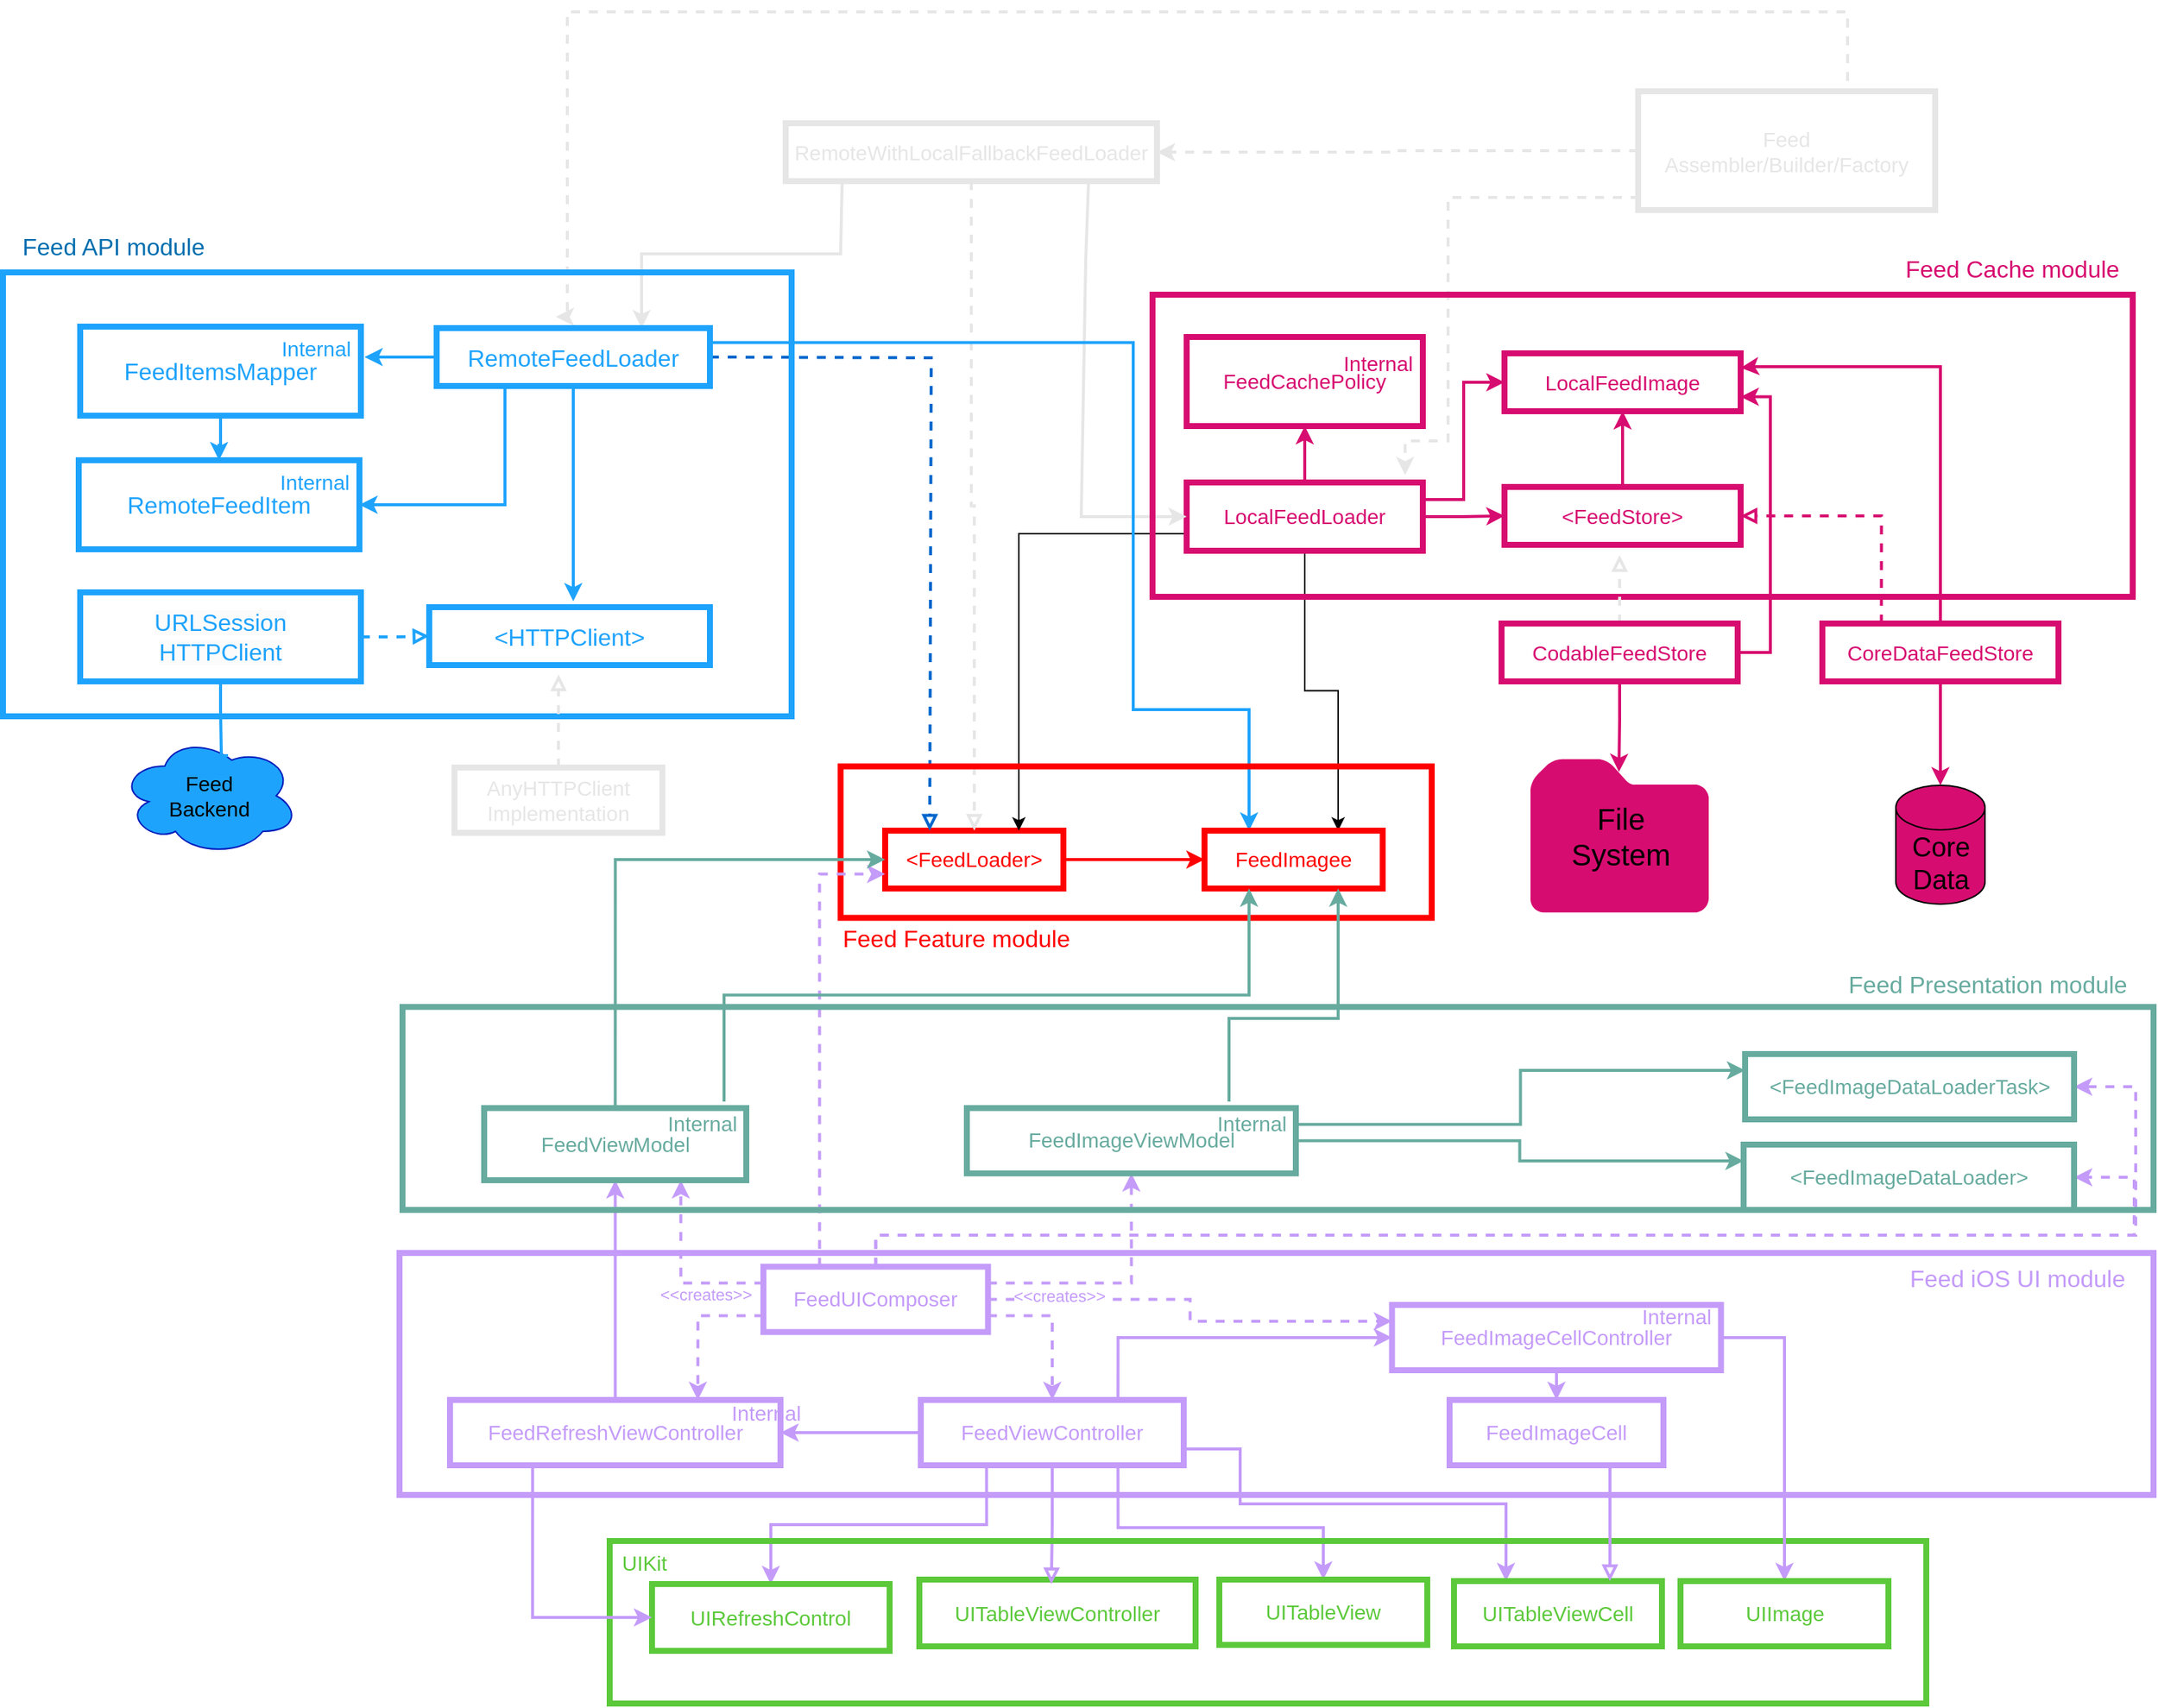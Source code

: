 <mxfile version="23.1.7" type="github">
  <diagram name="Version-1" id="Y2WjuvX7hO9Vn0jHDt_I">
    <mxGraphModel dx="2054" dy="1160" grid="0" gridSize="10" guides="1" tooltips="1" connect="1" arrows="1" fold="1" page="1" pageScale="1" pageWidth="1400" pageHeight="850" math="0" shadow="0">
      <root>
        <mxCell id="0" />
        <mxCell id="1" parent="0" />
        <mxCell id="fa2TgRjNBBgpzOrha1pa-1" value="&lt;span style=&quot;font-size: 14px;&quot;&gt;&lt;font style=&quot;font-size: 14px;&quot;&gt;UITableViewController&lt;/font&gt;&lt;/span&gt;" style="rounded=0;whiteSpace=wrap;html=1;strokeWidth=4;fillColor=none;strokeColor=#5CC93B;fontSize=14;fontColor=#5CC93B;" parent="1" vertex="1">
          <mxGeometry x="737" y="1101" width="186" height="45" as="geometry" />
        </mxCell>
        <mxCell id="BpPRSDlrW4VKUzsqnZfC-10" style="edgeStyle=orthogonalEdgeStyle;rounded=0;orthogonalLoop=1;jettySize=auto;html=1;entryX=0.478;entryY=0.068;entryDx=0;entryDy=0;entryPerimeter=0;strokeWidth=2;strokeColor=#C49BF9;endSize=6;endArrow=block;endFill=0;" parent="1" source="fa2TgRjNBBgpzOrha1pa-2" target="fa2TgRjNBBgpzOrha1pa-1" edge="1">
          <mxGeometry relative="1" as="geometry" />
        </mxCell>
        <mxCell id="BpPRSDlrW4VKUzsqnZfC-11" style="edgeStyle=orthogonalEdgeStyle;rounded=0;orthogonalLoop=1;jettySize=auto;html=1;exitX=0.75;exitY=1;exitDx=0;exitDy=0;entryX=0.5;entryY=0;entryDx=0;entryDy=0;strokeWidth=2;strokeColor=#C49BF9;" parent="1" source="fa2TgRjNBBgpzOrha1pa-2" target="BpPRSDlrW4VKUzsqnZfC-8" edge="1">
          <mxGeometry relative="1" as="geometry">
            <Array as="points">
              <mxPoint x="871" y="1066" />
              <mxPoint x="1009" y="1066" />
            </Array>
          </mxGeometry>
        </mxCell>
        <mxCell id="5NVDTo8bunI5TLv0N01t-4" style="edgeStyle=orthogonalEdgeStyle;rounded=0;orthogonalLoop=1;jettySize=auto;html=1;exitX=0.25;exitY=1;exitDx=0;exitDy=0;strokeWidth=2;strokeColor=#C49BF9;" parent="1" source="fa2TgRjNBBgpzOrha1pa-2" target="5NVDTo8bunI5TLv0N01t-1" edge="1">
          <mxGeometry relative="1" as="geometry" />
        </mxCell>
        <mxCell id="5NVDTo8bunI5TLv0N01t-10" style="edgeStyle=orthogonalEdgeStyle;rounded=0;orthogonalLoop=1;jettySize=auto;html=1;entryX=1;entryY=0.5;entryDx=0;entryDy=0;strokeWidth=2;strokeColor=#C49BF9;" parent="1" source="fa2TgRjNBBgpzOrha1pa-2" target="5NVDTo8bunI5TLv0N01t-7" edge="1">
          <mxGeometry relative="1" as="geometry" />
        </mxCell>
        <mxCell id="iK6Vckgqgcv6s7LHoRTM-12" style="edgeStyle=orthogonalEdgeStyle;rounded=0;orthogonalLoop=1;jettySize=auto;html=1;exitX=0.75;exitY=0;exitDx=0;exitDy=0;entryX=0;entryY=0.5;entryDx=0;entryDy=0;strokeWidth=2;strokeColor=#C49BF9;" edge="1" parent="1" source="fa2TgRjNBBgpzOrha1pa-2" target="iK6Vckgqgcv6s7LHoRTM-6">
          <mxGeometry relative="1" as="geometry" />
        </mxCell>
        <mxCell id="iK6Vckgqgcv6s7LHoRTM-27" style="edgeStyle=orthogonalEdgeStyle;rounded=0;orthogonalLoop=1;jettySize=auto;html=1;exitX=1;exitY=0.75;exitDx=0;exitDy=0;entryX=0.25;entryY=0;entryDx=0;entryDy=0;strokeWidth=2;strokeColor=#C49BF9;" edge="1" parent="1" source="fa2TgRjNBBgpzOrha1pa-2" target="5NVDTo8bunI5TLv0N01t-2">
          <mxGeometry relative="1" as="geometry">
            <Array as="points">
              <mxPoint x="953" y="1013" />
              <mxPoint x="953" y="1050" />
              <mxPoint x="1132" y="1050" />
            </Array>
          </mxGeometry>
        </mxCell>
        <mxCell id="fa2TgRjNBBgpzOrha1pa-2" value="&lt;font style=&quot;font-size: 14px;&quot;&gt;FeedViewController&lt;/font&gt;" style="rounded=0;whiteSpace=wrap;html=1;fillColor=none;strokeColor=#C49BF9;strokeWidth=4;fontSize=14;fontColor=#C49BF9;" parent="1" vertex="1">
          <mxGeometry x="738" y="980" width="177" height="44" as="geometry" />
        </mxCell>
        <mxCell id="kslnaKKYkAR8ZkGTqqHD-34" style="edgeStyle=orthogonalEdgeStyle;rounded=0;orthogonalLoop=1;jettySize=auto;html=1;entryX=0;entryY=0.5;entryDx=0;entryDy=0;strokeColor=#FF0000;fontColor=#FF0000;strokeWidth=2;" parent="1" source="fa2TgRjNBBgpzOrha1pa-3" target="kslnaKKYkAR8ZkGTqqHD-33" edge="1">
          <mxGeometry relative="1" as="geometry" />
        </mxCell>
        <mxCell id="fa2TgRjNBBgpzOrha1pa-3" value="&lt;font style=&quot;font-size: 14px;&quot;&gt;&amp;lt;FeedLoader&amp;gt;&lt;/font&gt;" style="rounded=0;whiteSpace=wrap;html=1;fillColor=none;strokeColor=#FF0000;strokeWidth=4;fontSize=14;fontColor=#FF0000;" parent="1" vertex="1">
          <mxGeometry x="714" y="596.5" width="120" height="39" as="geometry" />
        </mxCell>
        <mxCell id="KoEfR0-JcFAQGKNgfmnl-4" style="edgeStyle=orthogonalEdgeStyle;rounded=0;orthogonalLoop=1;jettySize=auto;html=1;entryX=0;entryY=0.5;entryDx=0;entryDy=0;strokeWidth=2;strokeColor=#D70C70;" parent="1" source="fa2TgRjNBBgpzOrha1pa-6" target="kslnaKKYkAR8ZkGTqqHD-20" edge="1">
          <mxGeometry relative="1" as="geometry" />
        </mxCell>
        <mxCell id="KoEfR0-JcFAQGKNgfmnl-11" style="edgeStyle=orthogonalEdgeStyle;rounded=0;orthogonalLoop=1;jettySize=auto;html=1;exitX=1;exitY=0.25;exitDx=0;exitDy=0;entryX=0;entryY=0.5;entryDx=0;entryDy=0;strokeWidth=2;strokeColor=#D70C70;" parent="1" source="fa2TgRjNBBgpzOrha1pa-6" target="kslnaKKYkAR8ZkGTqqHD-19" edge="1">
          <mxGeometry relative="1" as="geometry" />
        </mxCell>
        <mxCell id="KoEfR0-JcFAQGKNgfmnl-13" style="edgeStyle=orthogonalEdgeStyle;rounded=0;orthogonalLoop=1;jettySize=auto;html=1;entryX=0.5;entryY=1;entryDx=0;entryDy=0;strokeWidth=2;strokeColor=#D70C70;" parent="1" source="fa2TgRjNBBgpzOrha1pa-6" target="KoEfR0-JcFAQGKNgfmnl-10" edge="1">
          <mxGeometry relative="1" as="geometry" />
        </mxCell>
        <mxCell id="iK6Vckgqgcv6s7LHoRTM-32" style="edgeStyle=orthogonalEdgeStyle;rounded=0;orthogonalLoop=1;jettySize=auto;html=1;exitX=0;exitY=0.75;exitDx=0;exitDy=0;entryX=0.75;entryY=0;entryDx=0;entryDy=0;" edge="1" parent="1" source="fa2TgRjNBBgpzOrha1pa-6" target="fa2TgRjNBBgpzOrha1pa-3">
          <mxGeometry relative="1" as="geometry">
            <mxPoint x="793" y="581" as="targetPoint" />
          </mxGeometry>
        </mxCell>
        <mxCell id="iK6Vckgqgcv6s7LHoRTM-33" style="edgeStyle=orthogonalEdgeStyle;rounded=0;orthogonalLoop=1;jettySize=auto;html=1;entryX=0.75;entryY=0;entryDx=0;entryDy=0;" edge="1" parent="1" source="fa2TgRjNBBgpzOrha1pa-6" target="kslnaKKYkAR8ZkGTqqHD-33">
          <mxGeometry relative="1" as="geometry" />
        </mxCell>
        <mxCell id="fa2TgRjNBBgpzOrha1pa-6" value="&lt;font style=&quot;font-size: 14px;&quot;&gt;LocalFeedLoader&lt;/font&gt;" style="rounded=0;whiteSpace=wrap;html=1;fillColor=none;strokeColor=#D70C70;strokeWidth=4;fontColor=#D70C70;fontSize=14;" parent="1" vertex="1">
          <mxGeometry x="917" y="362" width="159" height="46" as="geometry" />
        </mxCell>
        <mxCell id="fa2TgRjNBBgpzOrha1pa-8" value="" style="html=1;labelBackgroundColor=#ffffff;startArrow=none;startFill=0;startSize=6;endArrow=block;endFill=0;endSize=6;jettySize=auto;orthogonalLoop=1;strokeWidth=2;dashed=1;fontSize=14;rounded=0;entryX=0.25;entryY=0;entryDx=0;entryDy=0;strokeColor=#0066CC;exitX=1;exitY=0.5;exitDx=0;exitDy=0;" parent="1" source="8nE0R6XnKWqMKPDeoMGo-2" target="fa2TgRjNBBgpzOrha1pa-3" edge="1">
          <mxGeometry width="60" height="60" relative="1" as="geometry">
            <mxPoint x="637" y="301" as="sourcePoint" />
            <mxPoint x="577" y="396" as="targetPoint" />
            <Array as="points">
              <mxPoint x="745" y="278" />
            </Array>
          </mxGeometry>
        </mxCell>
        <mxCell id="iK6Vckgqgcv6s7LHoRTM-24" style="edgeStyle=orthogonalEdgeStyle;rounded=0;orthogonalLoop=1;jettySize=auto;html=1;entryX=0.5;entryY=0;entryDx=0;entryDy=0;strokeWidth=2;dashed=1;strokeColor=#E6E6E6;endArrow=block;endFill=0;" edge="1" parent="1" source="fa2TgRjNBBgpzOrha1pa-10" target="fa2TgRjNBBgpzOrha1pa-3">
          <mxGeometry relative="1" as="geometry" />
        </mxCell>
        <mxCell id="fa2TgRjNBBgpzOrha1pa-10" value="&lt;font style=&quot;font-size: 14px;&quot;&gt;RemoteWithLocalFallbackFeedLoader&lt;/font&gt;" style="rounded=0;whiteSpace=wrap;html=1;fillColor=none;strokeColor=#E6E6E6;strokeWidth=4;fontSize=14;fontColor=#E6E6E6;" parent="1" vertex="1">
          <mxGeometry x="647" y="120" width="250" height="39" as="geometry" />
        </mxCell>
        <mxCell id="fa2TgRjNBBgpzOrha1pa-12" value="" style="endArrow=classic;html=1;rounded=0;exitX=0.152;exitY=1.026;exitDx=0;exitDy=0;exitPerimeter=0;strokeWidth=2;strokeColor=#E6E6E6;entryX=0.75;entryY=0;entryDx=0;entryDy=0;fontColor=#E6E6E6;" parent="1" source="fa2TgRjNBBgpzOrha1pa-10" target="8nE0R6XnKWqMKPDeoMGo-2" edge="1">
          <mxGeometry width="50" height="50" relative="1" as="geometry">
            <mxPoint x="684.045" y="184.014" as="sourcePoint" />
            <mxPoint x="639.998" y="253.989" as="targetPoint" />
            <Array as="points">
              <mxPoint x="684" y="208" />
              <mxPoint x="550" y="208" />
            </Array>
          </mxGeometry>
        </mxCell>
        <mxCell id="fa2TgRjNBBgpzOrha1pa-13" value="" style="endArrow=classic;html=1;rounded=0;exitX=0.816;exitY=0.949;exitDx=0;exitDy=0;exitPerimeter=0;strokeWidth=2;strokeColor=#E6E6E6;fontColor=#E6E6E6;entryX=0;entryY=0.5;entryDx=0;entryDy=0;" parent="1" source="fa2TgRjNBBgpzOrha1pa-10" target="fa2TgRjNBBgpzOrha1pa-6" edge="1">
          <mxGeometry width="50" height="50" relative="1" as="geometry">
            <mxPoint x="849" y="189" as="sourcePoint" />
            <mxPoint x="1003" y="334" as="targetPoint" />
            <Array as="points">
              <mxPoint x="849" y="213" />
              <mxPoint x="846" y="385" />
            </Array>
          </mxGeometry>
        </mxCell>
        <mxCell id="fa2TgRjNBBgpzOrha1pa-14" style="edgeStyle=orthogonalEdgeStyle;rounded=0;orthogonalLoop=1;jettySize=auto;html=1;strokeWidth=2;dashed=1;strokeColor=#E6E6E6;exitX=0.5;exitY=0;exitDx=0;exitDy=0;fontColor=#E6E6E6;entryX=0.701;entryY=0.1;entryDx=0;entryDy=0;entryPerimeter=0;" parent="1" source="fa2TgRjNBBgpzOrha1pa-18" target="8nE0R6XnKWqMKPDeoMGo-17" edge="1">
          <mxGeometry relative="1" as="geometry">
            <Array as="points">
              <mxPoint x="1362" y="99" />
              <mxPoint x="1362" y="45" />
              <mxPoint x="500" y="45" />
            </Array>
            <mxPoint x="1151" y="118" as="sourcePoint" />
            <mxPoint x="500" y="228" as="targetPoint" />
          </mxGeometry>
        </mxCell>
        <mxCell id="fa2TgRjNBBgpzOrha1pa-15" style="edgeStyle=orthogonalEdgeStyle;rounded=0;orthogonalLoop=1;jettySize=auto;html=1;entryX=1;entryY=0.5;entryDx=0;entryDy=0;strokeWidth=2;dashed=1;strokeColor=#E6E6E6;fontColor=#E6E6E6;" parent="1" source="fa2TgRjNBBgpzOrha1pa-18" target="fa2TgRjNBBgpzOrha1pa-10" edge="1">
          <mxGeometry relative="1" as="geometry" />
        </mxCell>
        <mxCell id="fa2TgRjNBBgpzOrha1pa-18" value="&lt;font style=&quot;font-size: 14px;&quot;&gt;Feed&lt;br style=&quot;font-size: 14px;&quot;&gt;Assembler/Builder/Factory&lt;br style=&quot;font-size: 14px;&quot;&gt;&lt;/font&gt;" style="rounded=0;whiteSpace=wrap;html=1;fillColor=none;strokeColor=#E6E6E6;strokeWidth=4;fontColor=#E6E6E6;fontSize=14;" parent="1" vertex="1">
          <mxGeometry x="1221" y="98.5" width="200" height="80" as="geometry" />
        </mxCell>
        <mxCell id="kslnaKKYkAR8ZkGTqqHD-9" style="edgeStyle=orthogonalEdgeStyle;rounded=0;orthogonalLoop=1;jettySize=auto;html=1;entryX=0.5;entryY=0;entryDx=0;entryDy=0;strokeColor=#1EA3FC;strokeWidth=2;" parent="1" source="8nE0R6XnKWqMKPDeoMGo-1" target="kslnaKKYkAR8ZkGTqqHD-6" edge="1">
          <mxGeometry relative="1" as="geometry" />
        </mxCell>
        <mxCell id="8nE0R6XnKWqMKPDeoMGo-1" value="&lt;font style=&quot;font-size: 16px;&quot;&gt;FeedItemsMapper&lt;/font&gt;" style="rounded=0;whiteSpace=wrap;html=1;fillColor=none;strokeColor=#1EA3FC;strokeWidth=4;fontColor=#1EA3FC;fontSize=16;" parent="1" vertex="1">
          <mxGeometry x="172" y="257" width="189" height="60" as="geometry" />
        </mxCell>
        <mxCell id="kslnaKKYkAR8ZkGTqqHD-2" style="edgeStyle=orthogonalEdgeStyle;rounded=0;orthogonalLoop=1;jettySize=auto;html=1;exitX=0.5;exitY=1;exitDx=0;exitDy=0;strokeColor=#1EA3FC;strokeWidth=2;" parent="1" source="8nE0R6XnKWqMKPDeoMGo-2" edge="1">
          <mxGeometry relative="1" as="geometry">
            <mxPoint x="504" y="442" as="targetPoint" />
            <mxPoint x="504" y="317" as="sourcePoint" />
          </mxGeometry>
        </mxCell>
        <mxCell id="kslnaKKYkAR8ZkGTqqHD-8" style="edgeStyle=orthogonalEdgeStyle;rounded=0;orthogonalLoop=1;jettySize=auto;html=1;strokeColor=#1EA3FC;strokeWidth=2;" parent="1" source="8nE0R6XnKWqMKPDeoMGo-2" edge="1">
          <mxGeometry relative="1" as="geometry">
            <mxPoint x="363.412" y="277.5" as="targetPoint" />
          </mxGeometry>
        </mxCell>
        <mxCell id="kslnaKKYkAR8ZkGTqqHD-14" style="edgeStyle=orthogonalEdgeStyle;rounded=0;orthogonalLoop=1;jettySize=auto;html=1;exitX=0.25;exitY=1;exitDx=0;exitDy=0;entryX=1;entryY=0.5;entryDx=0;entryDy=0;strokeColor=#1EA3FC;strokeWidth=2;" parent="1" source="8nE0R6XnKWqMKPDeoMGo-2" target="kslnaKKYkAR8ZkGTqqHD-6" edge="1">
          <mxGeometry relative="1" as="geometry" />
        </mxCell>
        <mxCell id="iK6Vckgqgcv6s7LHoRTM-34" style="edgeStyle=orthogonalEdgeStyle;rounded=0;orthogonalLoop=1;jettySize=auto;html=1;exitX=1;exitY=0.25;exitDx=0;exitDy=0;entryX=0.25;entryY=0;entryDx=0;entryDy=0;strokeWidth=2;strokeColor=#1EA3FC;" edge="1" parent="1" source="8nE0R6XnKWqMKPDeoMGo-2" target="kslnaKKYkAR8ZkGTqqHD-33">
          <mxGeometry relative="1" as="geometry">
            <Array as="points">
              <mxPoint x="881" y="268" />
              <mxPoint x="881" y="515" />
              <mxPoint x="959" y="515" />
            </Array>
          </mxGeometry>
        </mxCell>
        <mxCell id="8nE0R6XnKWqMKPDeoMGo-2" value="&lt;font style=&quot;font-size: 16px;&quot;&gt;RemoteFeedLoader&lt;/font&gt;" style="rounded=0;whiteSpace=wrap;html=1;fillColor=none;strokeColor=#1EA3FC;strokeWidth=4;fontColor=#1EA3FC;fontSize=16;" parent="1" vertex="1">
          <mxGeometry x="412" y="258" width="184" height="39" as="geometry" />
        </mxCell>
        <mxCell id="8nE0R6XnKWqMKPDeoMGo-3" value="&lt;font style=&quot;font-size: 16px;&quot;&gt;&amp;lt;HTTPClient&amp;gt;&lt;/font&gt;" style="rounded=0;whiteSpace=wrap;html=1;fillColor=none;strokeColor=#1EA3FC;strokeWidth=4;fontColor=#1EA3FC;fontSize=16;" parent="1" vertex="1">
          <mxGeometry x="407" y="446" width="189" height="39" as="geometry" />
        </mxCell>
        <mxCell id="8nE0R6XnKWqMKPDeoMGo-4" value="&lt;font style=&quot;font-size: 14px;&quot;&gt;Feed&lt;br style=&quot;font-size: 14px;&quot;&gt;Backend&lt;/font&gt;" style="ellipse;shape=cloud;whiteSpace=wrap;html=1;fillColor=#1ea3fc;fontColor=#000000;strokeColor=#001DBC;fontSize=14;" parent="1" vertex="1">
          <mxGeometry x="199" y="533" width="120" height="80" as="geometry" />
        </mxCell>
        <mxCell id="8nE0R6XnKWqMKPDeoMGo-12" style="edgeStyle=orthogonalEdgeStyle;rounded=0;orthogonalLoop=1;jettySize=auto;html=1;entryX=0.567;entryY=0.163;entryDx=0;entryDy=0;entryPerimeter=0;strokeWidth=2;strokeColor=#1EA3FC;endArrow=baseDash;endFill=0;" parent="1" source="8nE0R6XnKWqMKPDeoMGo-8" target="8nE0R6XnKWqMKPDeoMGo-4" edge="1">
          <mxGeometry relative="1" as="geometry" />
        </mxCell>
        <mxCell id="kslnaKKYkAR8ZkGTqqHD-16" style="edgeStyle=orthogonalEdgeStyle;rounded=0;orthogonalLoop=1;jettySize=auto;html=1;exitX=1;exitY=0.5;exitDx=0;exitDy=0;entryX=0;entryY=0.5;entryDx=0;entryDy=0;strokeWidth=2;endArrow=block;endFill=0;dashed=1;strokeColor=#1EA3FC;" parent="1" source="8nE0R6XnKWqMKPDeoMGo-8" target="8nE0R6XnKWqMKPDeoMGo-3" edge="1">
          <mxGeometry relative="1" as="geometry" />
        </mxCell>
        <mxCell id="8nE0R6XnKWqMKPDeoMGo-8" value="&lt;span style=&quot;font-family: Helvetica; font-size: 16px; font-style: normal; font-variant-ligatures: normal; font-variant-caps: normal; font-weight: 400; letter-spacing: normal; orphans: 2; text-align: center; text-indent: 0px; text-transform: none; widows: 2; word-spacing: 0px; -webkit-text-stroke-width: 0px; background-color: rgb(251, 251, 251); text-decoration-thickness: initial; text-decoration-style: initial; text-decoration-color: initial; float: none; display: inline !important;&quot;&gt;URLSession&lt;br&gt;HTTPClient&lt;br&gt;&lt;/span&gt;" style="rounded=0;whiteSpace=wrap;html=1;fillColor=none;strokeColor=#1EA3FC;strokeWidth=4;fontColor=#1EA3FC;" parent="1" vertex="1">
          <mxGeometry x="172" y="436" width="189" height="60" as="geometry" />
        </mxCell>
        <mxCell id="8nE0R6XnKWqMKPDeoMGo-17" value="" style="rounded=0;whiteSpace=wrap;html=1;fillColor=none;strokeWidth=4;strokeColor=#1EA3FC;" parent="1" vertex="1">
          <mxGeometry x="120" y="220.5" width="531" height="299" as="geometry" />
        </mxCell>
        <mxCell id="8nE0R6XnKWqMKPDeoMGo-18" value="Feed API module" style="text;html=1;strokeColor=none;fillColor=none;align=center;verticalAlign=middle;whiteSpace=wrap;rounded=0;strokeWidth=0;fontColor=#006EAF;fontStyle=0;fontSize=16;" parent="1" vertex="1">
          <mxGeometry x="131" y="188" width="127" height="30" as="geometry" />
        </mxCell>
        <mxCell id="kslnaKKYkAR8ZkGTqqHD-4" value="&lt;font style=&quot;font-size: 14px;&quot;&gt;Internal&lt;/font&gt;" style="text;html=1;strokeColor=none;fillColor=none;align=center;verticalAlign=middle;whiteSpace=wrap;rounded=0;labelPosition=center;verticalLabelPosition=middle;fontColor=#1EA3FC;" parent="1" vertex="1">
          <mxGeometry x="301" y="257" width="60" height="30" as="geometry" />
        </mxCell>
        <mxCell id="kslnaKKYkAR8ZkGTqqHD-6" value="RemoteFeedItem" style="rounded=0;whiteSpace=wrap;html=1;fillColor=none;strokeColor=#1EA3FC;strokeWidth=4;fontColor=#1EA3FC;fontSize=16;" parent="1" vertex="1">
          <mxGeometry x="171" y="347" width="189" height="60" as="geometry" />
        </mxCell>
        <mxCell id="kslnaKKYkAR8ZkGTqqHD-7" value="&lt;font style=&quot;font-size: 14px;&quot;&gt;Internal&lt;/font&gt;" style="text;html=1;strokeColor=none;fillColor=none;align=center;verticalAlign=middle;whiteSpace=wrap;rounded=0;labelPosition=center;verticalLabelPosition=middle;fontColor=#1EA3FC;" parent="1" vertex="1">
          <mxGeometry x="300" y="347" width="60" height="30" as="geometry" />
        </mxCell>
        <mxCell id="kslnaKKYkAR8ZkGTqqHD-19" value="&lt;font style=&quot;font-size: 14px;&quot;&gt;LocalFeedImage&lt;/font&gt;" style="rounded=0;whiteSpace=wrap;html=1;fillColor=none;strokeColor=#D70C70;strokeWidth=4;fontColor=#D70C70;fontSize=14;" parent="1" vertex="1">
          <mxGeometry x="1131" y="275" width="159" height="39" as="geometry" />
        </mxCell>
        <mxCell id="kslnaKKYkAR8ZkGTqqHD-22" style="edgeStyle=orthogonalEdgeStyle;rounded=0;orthogonalLoop=1;jettySize=auto;html=1;entryX=0.5;entryY=1;entryDx=0;entryDy=0;strokeWidth=2;strokeColor=#D70C70;" parent="1" source="kslnaKKYkAR8ZkGTqqHD-20" target="kslnaKKYkAR8ZkGTqqHD-19" edge="1">
          <mxGeometry relative="1" as="geometry" />
        </mxCell>
        <mxCell id="kslnaKKYkAR8ZkGTqqHD-20" value="&lt;font style=&quot;font-size: 14px;&quot;&gt;&amp;lt;FeedStore&amp;gt;&lt;/font&gt;" style="rounded=0;whiteSpace=wrap;html=1;fillColor=none;strokeColor=#D70C70;strokeWidth=4;fontColor=#D70C70;fontSize=14;" parent="1" vertex="1">
          <mxGeometry x="1131" y="365" width="159" height="39" as="geometry" />
        </mxCell>
        <mxCell id="kslnaKKYkAR8ZkGTqqHD-25" value="Feed Cache module" style="text;html=1;strokeColor=none;fillColor=none;align=center;verticalAlign=middle;whiteSpace=wrap;rounded=0;strokeWidth=0;fontColor=#D70C70;fontStyle=0;fontSize=16;" parent="1" vertex="1">
          <mxGeometry x="1394" y="203" width="158" height="30" as="geometry" />
        </mxCell>
        <mxCell id="kslnaKKYkAR8ZkGTqqHD-28" style="edgeStyle=orthogonalEdgeStyle;rounded=0;orthogonalLoop=1;jettySize=auto;html=1;exitX=0;exitY=0.75;exitDx=0;exitDy=0;strokeWidth=2;strokeColor=#E6E6E6;dashed=1;fontColor=#E6E6E6;entryX=0.925;entryY=-0.109;entryDx=0;entryDy=0;entryPerimeter=0;" parent="1" target="fa2TgRjNBBgpzOrha1pa-6" edge="1">
          <mxGeometry relative="1" as="geometry">
            <mxPoint x="1221" y="169" as="sourcePoint" />
            <mxPoint x="1065.029" y="339.998" as="targetPoint" />
            <Array as="points">
              <mxPoint x="1221" y="170" />
              <mxPoint x="1093" y="170" />
              <mxPoint x="1093" y="334" />
              <mxPoint x="1064" y="334" />
            </Array>
          </mxGeometry>
        </mxCell>
        <mxCell id="kslnaKKYkAR8ZkGTqqHD-29" value="&lt;font style=&quot;font-size: 14px;&quot;&gt;AnyHTTPClient&lt;br&gt;Implementation&lt;br&gt;&lt;/font&gt;" style="rounded=0;whiteSpace=wrap;html=1;fillColor=none;strokeColor=#E6E6E6;strokeWidth=4;fontSize=14;gradientColor=#b3b3b3;fontColor=#E6E6E6;" parent="1" vertex="1">
          <mxGeometry x="424" y="554" width="140" height="44" as="geometry" />
        </mxCell>
        <mxCell id="kslnaKKYkAR8ZkGTqqHD-33" value="&lt;font style=&quot;font-size: 14px;&quot;&gt;FeedImagee&lt;/font&gt;" style="rounded=0;whiteSpace=wrap;html=1;fillColor=none;strokeColor=#FF0000;strokeWidth=4;fontSize=14;fontColor=#FF0000;" parent="1" vertex="1">
          <mxGeometry x="929" y="596.5" width="120" height="39" as="geometry" />
        </mxCell>
        <mxCell id="kslnaKKYkAR8ZkGTqqHD-35" value="" style="rounded=0;whiteSpace=wrap;html=1;fillColor=none;strokeWidth=4;strokeColor=#ff0000;" parent="1" vertex="1">
          <mxGeometry x="684" y="553.25" width="398" height="102" as="geometry" />
        </mxCell>
        <mxCell id="kslnaKKYkAR8ZkGTqqHD-36" value="Feed Feature module" style="text;html=1;strokeColor=none;fillColor=none;align=center;verticalAlign=middle;whiteSpace=wrap;rounded=0;strokeWidth=0;fontColor=#FF0000;fontStyle=0;fontSize=16;" parent="1" vertex="1">
          <mxGeometry x="683" y="653.6" width="158" height="30" as="geometry" />
        </mxCell>
        <mxCell id="JNZvR-7SCy1b5JrwN-PK-1" style="edgeStyle=orthogonalEdgeStyle;rounded=0;orthogonalLoop=1;jettySize=auto;html=1;entryX=1;entryY=0.25;entryDx=0;entryDy=0;strokeWidth=2;strokeColor=#D70C70;" parent="1" source="kslnaKKYkAR8ZkGTqqHD-37" target="kslnaKKYkAR8ZkGTqqHD-19" edge="1">
          <mxGeometry relative="1" as="geometry">
            <mxPoint x="1297" y="279" as="targetPoint" />
            <Array as="points">
              <mxPoint x="1425" y="284" />
              <mxPoint x="1298" y="284" />
            </Array>
          </mxGeometry>
        </mxCell>
        <mxCell id="JNZvR-7SCy1b5JrwN-PK-2" style="edgeStyle=orthogonalEdgeStyle;rounded=0;orthogonalLoop=1;jettySize=auto;html=1;exitX=0.25;exitY=0;exitDx=0;exitDy=0;entryX=1;entryY=0.5;entryDx=0;entryDy=0;strokeWidth=2;strokeColor=#D70C70;endArrow=block;endFill=0;dashed=1;" parent="1" source="kslnaKKYkAR8ZkGTqqHD-37" target="kslnaKKYkAR8ZkGTqqHD-20" edge="1">
          <mxGeometry relative="1" as="geometry" />
        </mxCell>
        <mxCell id="kslnaKKYkAR8ZkGTqqHD-37" value="&lt;font style=&quot;font-size: 14px;&quot;&gt;CoreDataFeedStore&lt;br&gt;&lt;/font&gt;" style="rounded=0;whiteSpace=wrap;html=1;fillColor=none;strokeColor=#D70C70;strokeWidth=4;fontSize=14;gradientColor=#b3b3b3;fontColor=#D70C70;" parent="1" vertex="1">
          <mxGeometry x="1345" y="457" width="159" height="39" as="geometry" />
        </mxCell>
        <mxCell id="kslnaKKYkAR8ZkGTqqHD-48" style="edgeStyle=orthogonalEdgeStyle;rounded=0;orthogonalLoop=1;jettySize=auto;html=1;entryX=0.461;entryY=1.163;entryDx=0;entryDy=0;entryPerimeter=0;strokeWidth=2;strokeColor=#E6E6E6;endArrow=block;endFill=0;dashed=1;" parent="1" source="kslnaKKYkAR8ZkGTqqHD-29" target="8nE0R6XnKWqMKPDeoMGo-3" edge="1">
          <mxGeometry relative="1" as="geometry" />
        </mxCell>
        <mxCell id="KoEfR0-JcFAQGKNgfmnl-8" value="" style="rounded=0;whiteSpace=wrap;html=1;fillColor=none;strokeWidth=4;strokeColor=#D70C70;" parent="1" vertex="1">
          <mxGeometry x="894" y="235.5" width="660" height="203.5" as="geometry" />
        </mxCell>
        <mxCell id="KoEfR0-JcFAQGKNgfmnl-10" value="&lt;font style=&quot;font-size: 14px;&quot;&gt;FeedCachePolicy&lt;/font&gt;" style="rounded=0;whiteSpace=wrap;html=1;fillColor=none;strokeColor=#D70C70;strokeWidth=4;fontColor=#D70C70;fontSize=14;" parent="1" vertex="1">
          <mxGeometry x="917" y="264" width="159" height="60" as="geometry" />
        </mxCell>
        <mxCell id="KoEfR0-JcFAQGKNgfmnl-12" value="&lt;font style=&quot;font-size: 14px;&quot;&gt;Internal&lt;/font&gt;" style="text;html=1;strokeColor=none;fillColor=none;align=center;verticalAlign=middle;whiteSpace=wrap;rounded=0;labelPosition=center;verticalLabelPosition=middle;fontColor=#D70C70;" parent="1" vertex="1">
          <mxGeometry x="1016" y="267" width="60" height="30" as="geometry" />
        </mxCell>
        <mxCell id="KoEfR0-JcFAQGKNgfmnl-16" style="edgeStyle=orthogonalEdgeStyle;rounded=0;orthogonalLoop=1;jettySize=auto;html=1;strokeWidth=2;strokeColor=#E6E6E6;endArrow=block;endFill=0;dashed=1;" parent="1" source="KoEfR0-JcFAQGKNgfmnl-14" edge="1">
          <mxGeometry relative="1" as="geometry">
            <mxPoint x="1208.5" y="411" as="targetPoint" />
          </mxGeometry>
        </mxCell>
        <mxCell id="KoEfR0-JcFAQGKNgfmnl-19" style="edgeStyle=orthogonalEdgeStyle;rounded=0;orthogonalLoop=1;jettySize=auto;html=1;entryX=1;entryY=0.75;entryDx=0;entryDy=0;strokeWidth=2;strokeColor=#D70C70;" parent="1" source="KoEfR0-JcFAQGKNgfmnl-14" target="kslnaKKYkAR8ZkGTqqHD-19" edge="1">
          <mxGeometry relative="1" as="geometry">
            <Array as="points">
              <mxPoint x="1310" y="477" />
              <mxPoint x="1310" y="304" />
            </Array>
          </mxGeometry>
        </mxCell>
        <mxCell id="KoEfR0-JcFAQGKNgfmnl-14" value="&lt;font style=&quot;font-size: 14px;&quot;&gt;CodableFeedStore&lt;/font&gt;" style="rounded=0;whiteSpace=wrap;html=1;fillColor=none;strokeColor=#D70C70;strokeWidth=4;fontColor=#D70C70;fontSize=14;" parent="1" vertex="1">
          <mxGeometry x="1129" y="457" width="159" height="39" as="geometry" />
        </mxCell>
        <mxCell id="KoEfR0-JcFAQGKNgfmnl-17" value="&lt;div style=&quot;font-size: 20px;&quot;&gt;&lt;span style=&quot;background-color: initial; font-size: 20px;&quot;&gt;File&lt;/span&gt;&lt;/div&gt;&lt;div style=&quot;font-size: 20px;&quot;&gt;&lt;span style=&quot;background-color: initial; font-size: 20px;&quot;&gt;System&lt;/span&gt;&lt;/div&gt;" style="sketch=0;aspect=fixed;pointerEvents=1;shadow=0;dashed=0;html=1;strokeColor=none;labelPosition=center;verticalLabelPosition=middle;verticalAlign=middle;align=center;fillColor=#D70C70;shape=mxgraph.mscae.enterprise.folder;fontSize=20;" parent="1" vertex="1">
          <mxGeometry x="1148.5" y="548.4" width="120" height="103.2" as="geometry" />
        </mxCell>
        <mxCell id="KoEfR0-JcFAQGKNgfmnl-18" style="edgeStyle=orthogonalEdgeStyle;rounded=0;orthogonalLoop=1;jettySize=auto;html=1;entryX=0.496;entryY=0.083;entryDx=0;entryDy=0;entryPerimeter=0;strokeWidth=2;strokeColor=#D70C70;" parent="1" source="KoEfR0-JcFAQGKNgfmnl-14" target="KoEfR0-JcFAQGKNgfmnl-17" edge="1">
          <mxGeometry relative="1" as="geometry" />
        </mxCell>
        <mxCell id="JNZvR-7SCy1b5JrwN-PK-3" value="&lt;font style=&quot;font-size: 18px;&quot;&gt;Core&lt;br&gt;Data&lt;/font&gt;" style="shape=cylinder3;whiteSpace=wrap;html=1;boundedLbl=1;backgroundOutline=1;size=15;strokeColor=#000000;gradientColor=none;fillColor=#D70C70;gradientDirection=north;strokeWidth=1;" parent="1" vertex="1">
          <mxGeometry x="1394.5" y="566" width="60" height="80" as="geometry" />
        </mxCell>
        <mxCell id="JNZvR-7SCy1b5JrwN-PK-4" style="edgeStyle=orthogonalEdgeStyle;rounded=0;orthogonalLoop=1;jettySize=auto;html=1;entryX=0.5;entryY=0;entryDx=0;entryDy=0;entryPerimeter=0;strokeWidth=2;strokeColor=#D70C70;" parent="1" source="kslnaKKYkAR8ZkGTqqHD-37" target="JNZvR-7SCy1b5JrwN-PK-3" edge="1">
          <mxGeometry relative="1" as="geometry" />
        </mxCell>
        <mxCell id="BpPRSDlrW4VKUzsqnZfC-7" value="" style="rounded=0;whiteSpace=wrap;html=1;strokeWidth=4;fillColor=none;strokeColor=#5CC93B;fontSize=14;fontColor=#5CC93B;align=center;labelPosition=center;verticalLabelPosition=middle;verticalAlign=middle;horizontal=1;" parent="1" vertex="1">
          <mxGeometry x="528.5" y="1075" width="886.5" height="109.5" as="geometry" />
        </mxCell>
        <mxCell id="BpPRSDlrW4VKUzsqnZfC-8" value="&lt;span style=&quot;font-size: 14px;&quot;&gt;&lt;font style=&quot;font-size: 14px;&quot;&gt;UITableView&lt;/font&gt;&lt;/span&gt;" style="rounded=0;whiteSpace=wrap;html=1;strokeWidth=4;fillColor=none;strokeColor=#5CC93B;fontSize=14;fontColor=#5CC93B;" parent="1" vertex="1">
          <mxGeometry x="939" y="1101" width="140" height="44" as="geometry" />
        </mxCell>
        <mxCell id="BpPRSDlrW4VKUzsqnZfC-12" value="UIKit" style="text;html=1;strokeColor=none;fillColor=none;align=center;verticalAlign=middle;whiteSpace=wrap;rounded=0;labelPosition=center;verticalLabelPosition=middle;fontColor=#5CC93B;fontSize=14;" parent="1" vertex="1">
          <mxGeometry x="522" y="1075" width="60" height="30" as="geometry" />
        </mxCell>
        <mxCell id="BpPRSDlrW4VKUzsqnZfC-4" value="" style="rounded=0;whiteSpace=wrap;html=1;fillColor=none;strokeColor=#C49BF9;strokeWidth=4;fontSize=14;fontColor=#C49BF9;" parent="1" vertex="1">
          <mxGeometry x="387" y="881" width="1181" height="163" as="geometry" />
        </mxCell>
        <mxCell id="5NVDTo8bunI5TLv0N01t-1" value="&lt;span style=&quot;font-size: 14px;&quot;&gt;&lt;font style=&quot;font-size: 14px;&quot;&gt;UIRefreshControl&lt;/font&gt;&lt;/span&gt;" style="rounded=0;whiteSpace=wrap;html=1;strokeWidth=4;fillColor=none;strokeColor=#5CC93B;fontSize=14;fontColor=#5CC93B;" parent="1" vertex="1">
          <mxGeometry x="557" y="1104" width="160" height="45" as="geometry" />
        </mxCell>
        <mxCell id="5NVDTo8bunI5TLv0N01t-2" value="&lt;span style=&quot;font-size: 14px;&quot;&gt;&lt;font style=&quot;font-size: 14px;&quot;&gt;UITableViewCell&lt;/font&gt;&lt;/span&gt;" style="rounded=0;whiteSpace=wrap;html=1;strokeWidth=4;fillColor=none;strokeColor=#5CC93B;fontSize=14;fontColor=#5CC93B;" parent="1" vertex="1">
          <mxGeometry x="1097" y="1102" width="140" height="44" as="geometry" />
        </mxCell>
        <mxCell id="iK6Vckgqgcv6s7LHoRTM-28" style="edgeStyle=orthogonalEdgeStyle;rounded=0;orthogonalLoop=1;jettySize=auto;html=1;exitX=0.75;exitY=1;exitDx=0;exitDy=0;entryX=0.75;entryY=0;entryDx=0;entryDy=0;strokeWidth=2;strokeColor=#C49BF9;endArrow=block;endFill=0;" edge="1" parent="1" source="5NVDTo8bunI5TLv0N01t-3" target="5NVDTo8bunI5TLv0N01t-2">
          <mxGeometry relative="1" as="geometry" />
        </mxCell>
        <mxCell id="5NVDTo8bunI5TLv0N01t-3" value="&lt;font style=&quot;font-size: 14px;&quot;&gt;FeedImageCell&lt;/font&gt;" style="rounded=0;whiteSpace=wrap;html=1;fillColor=none;strokeColor=#C49BF9;strokeWidth=4;fontSize=14;fontColor=#C49BF9;" parent="1" vertex="1">
          <mxGeometry x="1094" y="980" width="144" height="44" as="geometry" />
        </mxCell>
        <mxCell id="iK6Vckgqgcv6s7LHoRTM-26" style="edgeStyle=orthogonalEdgeStyle;rounded=0;orthogonalLoop=1;jettySize=auto;html=1;exitX=0.25;exitY=1;exitDx=0;exitDy=0;entryX=0;entryY=0.5;entryDx=0;entryDy=0;strokeWidth=2;strokeColor=#C49BF9;" edge="1" parent="1" source="5NVDTo8bunI5TLv0N01t-7" target="5NVDTo8bunI5TLv0N01t-1">
          <mxGeometry relative="1" as="geometry" />
        </mxCell>
        <mxCell id="iK6Vckgqgcv6s7LHoRTM-66" style="edgeStyle=orthogonalEdgeStyle;rounded=0;orthogonalLoop=1;jettySize=auto;html=1;entryX=0.5;entryY=1;entryDx=0;entryDy=0;strokeWidth=2;strokeColor=#C49BF9;" edge="1" parent="1" source="5NVDTo8bunI5TLv0N01t-7" target="iK6Vckgqgcv6s7LHoRTM-41">
          <mxGeometry relative="1" as="geometry" />
        </mxCell>
        <mxCell id="5NVDTo8bunI5TLv0N01t-7" value="&lt;font style=&quot;font-size: 14px;&quot;&gt;FeedRefreshViewController&lt;/font&gt;" style="rounded=0;whiteSpace=wrap;html=1;fillColor=none;strokeColor=#C49BF9;strokeWidth=4;fontSize=14;fontColor=#C49BF9;" parent="1" vertex="1">
          <mxGeometry x="421" y="980" width="222.5" height="44" as="geometry" />
        </mxCell>
        <mxCell id="iK6Vckgqgcv6s7LHoRTM-13" style="edgeStyle=orthogonalEdgeStyle;rounded=0;orthogonalLoop=1;jettySize=auto;html=1;exitX=1;exitY=0.5;exitDx=0;exitDy=0;entryX=0;entryY=0.25;entryDx=0;entryDy=0;strokeWidth=2;strokeColor=#C49BF9;dashed=1;" edge="1" parent="1" source="5NVDTo8bunI5TLv0N01t-8" target="iK6Vckgqgcv6s7LHoRTM-6">
          <mxGeometry relative="1" as="geometry" />
        </mxCell>
        <mxCell id="iK6Vckgqgcv6s7LHoRTM-74" value="&lt;font color=&quot;#c49bf9&quot;&gt;&amp;lt;&amp;lt;creates&amp;gt;&amp;gt;&lt;/font&gt;" style="edgeLabel;html=1;align=center;verticalAlign=middle;resizable=0;points=[];" vertex="1" connectable="0" parent="iK6Vckgqgcv6s7LHoRTM-13">
          <mxGeometry x="-0.869" y="1" relative="1" as="geometry">
            <mxPoint x="28" y="-2" as="offset" />
          </mxGeometry>
        </mxCell>
        <mxCell id="iK6Vckgqgcv6s7LHoRTM-75" value="&lt;font color=&quot;#c49bf9&quot;&gt;&amp;lt;&amp;lt;creates&amp;gt;&amp;gt;&lt;/font&gt;" style="edgeLabel;html=1;align=center;verticalAlign=middle;resizable=0;points=[];" vertex="1" connectable="0" parent="iK6Vckgqgcv6s7LHoRTM-13">
          <mxGeometry x="-0.869" y="1" relative="1" as="geometry">
            <mxPoint x="-210" y="-3" as="offset" />
          </mxGeometry>
        </mxCell>
        <mxCell id="iK6Vckgqgcv6s7LHoRTM-63" style="edgeStyle=orthogonalEdgeStyle;rounded=0;orthogonalLoop=1;jettySize=auto;html=1;exitX=1;exitY=0.75;exitDx=0;exitDy=0;entryX=0.5;entryY=0;entryDx=0;entryDy=0;strokeWidth=2;strokeColor=#C49BF9;dashed=1;" edge="1" parent="1" source="5NVDTo8bunI5TLv0N01t-8" target="fa2TgRjNBBgpzOrha1pa-2">
          <mxGeometry relative="1" as="geometry" />
        </mxCell>
        <mxCell id="iK6Vckgqgcv6s7LHoRTM-64" style="edgeStyle=orthogonalEdgeStyle;rounded=0;orthogonalLoop=1;jettySize=auto;html=1;exitX=0;exitY=0.75;exitDx=0;exitDy=0;entryX=0.75;entryY=0;entryDx=0;entryDy=0;strokeWidth=2;strokeColor=#C49BF9;dashed=1;" edge="1" parent="1" source="5NVDTo8bunI5TLv0N01t-8" target="5NVDTo8bunI5TLv0N01t-7">
          <mxGeometry relative="1" as="geometry" />
        </mxCell>
        <mxCell id="iK6Vckgqgcv6s7LHoRTM-67" style="edgeStyle=orthogonalEdgeStyle;rounded=0;orthogonalLoop=1;jettySize=auto;html=1;exitX=0;exitY=0.25;exitDx=0;exitDy=0;entryX=0.75;entryY=1;entryDx=0;entryDy=0;strokeWidth=2;strokeColor=#C49BF9;dashed=1;" edge="1" parent="1" source="5NVDTo8bunI5TLv0N01t-8" target="iK6Vckgqgcv6s7LHoRTM-41">
          <mxGeometry relative="1" as="geometry" />
        </mxCell>
        <mxCell id="iK6Vckgqgcv6s7LHoRTM-68" style="edgeStyle=orthogonalEdgeStyle;rounded=0;orthogonalLoop=1;jettySize=auto;html=1;exitX=0.25;exitY=0;exitDx=0;exitDy=0;entryX=0;entryY=0.75;entryDx=0;entryDy=0;strokeWidth=2;strokeColor=#C49BF9;dashed=1;" edge="1" parent="1" source="5NVDTo8bunI5TLv0N01t-8" target="fa2TgRjNBBgpzOrha1pa-3">
          <mxGeometry relative="1" as="geometry" />
        </mxCell>
        <mxCell id="iK6Vckgqgcv6s7LHoRTM-69" style="edgeStyle=orthogonalEdgeStyle;rounded=0;orthogonalLoop=1;jettySize=auto;html=1;exitX=1;exitY=0.25;exitDx=0;exitDy=0;entryX=0.5;entryY=1;entryDx=0;entryDy=0;strokeWidth=2;strokeColor=#C49BF9;dashed=1;" edge="1" parent="1" source="5NVDTo8bunI5TLv0N01t-8" target="iK6Vckgqgcv6s7LHoRTM-51">
          <mxGeometry relative="1" as="geometry" />
        </mxCell>
        <mxCell id="iK6Vckgqgcv6s7LHoRTM-70" style="edgeStyle=orthogonalEdgeStyle;rounded=0;orthogonalLoop=1;jettySize=auto;html=1;entryX=1;entryY=0.5;entryDx=0;entryDy=0;strokeWidth=2;strokeColor=#C49BF9;dashed=1;" edge="1" parent="1" source="5NVDTo8bunI5TLv0N01t-8" target="iK6Vckgqgcv6s7LHoRTM-47">
          <mxGeometry relative="1" as="geometry">
            <Array as="points">
              <mxPoint x="708" y="869" />
              <mxPoint x="1555" y="869" />
              <mxPoint x="1555" y="830" />
            </Array>
          </mxGeometry>
        </mxCell>
        <mxCell id="iK6Vckgqgcv6s7LHoRTM-71" style="edgeStyle=orthogonalEdgeStyle;rounded=0;orthogonalLoop=1;jettySize=auto;html=1;entryX=1;entryY=0.5;entryDx=0;entryDy=0;strokeWidth=2;strokeColor=#C49BF9;dashed=1;" edge="1" parent="1" source="5NVDTo8bunI5TLv0N01t-8" target="iK6Vckgqgcv6s7LHoRTM-46">
          <mxGeometry relative="1" as="geometry">
            <Array as="points">
              <mxPoint x="708" y="869" />
              <mxPoint x="1556" y="869" />
              <mxPoint x="1556" y="769" />
            </Array>
          </mxGeometry>
        </mxCell>
        <mxCell id="5NVDTo8bunI5TLv0N01t-8" value="FeedUIComposer" style="rounded=0;whiteSpace=wrap;html=1;fillColor=none;strokeColor=#C49BF9;strokeWidth=4;fontSize=14;fontColor=#C49BF9;" parent="1" vertex="1">
          <mxGeometry x="632" y="890.25" width="151.25" height="44" as="geometry" />
        </mxCell>
        <mxCell id="iK6Vckgqgcv6s7LHoRTM-7" style="edgeStyle=orthogonalEdgeStyle;rounded=0;orthogonalLoop=1;jettySize=auto;html=1;exitX=0.5;exitY=1;exitDx=0;exitDy=0;entryX=0.5;entryY=0;entryDx=0;entryDy=0;strokeWidth=2;strokeColor=#C49BF9;" edge="1" parent="1" source="iK6Vckgqgcv6s7LHoRTM-6" target="5NVDTo8bunI5TLv0N01t-3">
          <mxGeometry relative="1" as="geometry" />
        </mxCell>
        <mxCell id="iK6Vckgqgcv6s7LHoRTM-60" style="edgeStyle=orthogonalEdgeStyle;rounded=0;orthogonalLoop=1;jettySize=auto;html=1;exitX=1;exitY=0.5;exitDx=0;exitDy=0;entryX=0.5;entryY=0;entryDx=0;entryDy=0;strokeWidth=2;strokeColor=#C49BF9;" edge="1" parent="1" source="iK6Vckgqgcv6s7LHoRTM-6" target="iK6Vckgqgcv6s7LHoRTM-59">
          <mxGeometry relative="1" as="geometry" />
        </mxCell>
        <mxCell id="iK6Vckgqgcv6s7LHoRTM-6" value="&lt;font style=&quot;font-size: 14px;&quot;&gt;FeedImageCellController&lt;/font&gt;" style="rounded=0;whiteSpace=wrap;html=1;fillColor=none;strokeColor=#C49BF9;strokeWidth=4;fontSize=14;fontColor=#C49BF9;" vertex="1" parent="1">
          <mxGeometry x="1055.25" y="916" width="221.5" height="44" as="geometry" />
        </mxCell>
        <mxCell id="iK6Vckgqgcv6s7LHoRTM-30" value="&lt;font color=&quot;#c49bf9&quot; style=&quot;font-size: 14px;&quot;&gt;Internal&lt;/font&gt;" style="text;html=1;strokeColor=none;fillColor=none;align=center;verticalAlign=middle;whiteSpace=wrap;rounded=0;labelPosition=center;verticalLabelPosition=middle;fontColor=#1EA3FC;" vertex="1" parent="1">
          <mxGeometry x="604.25" y="974" width="60" height="30" as="geometry" />
        </mxCell>
        <mxCell id="iK6Vckgqgcv6s7LHoRTM-31" value="&lt;font color=&quot;#c49bf9&quot; style=&quot;font-size: 14px;&quot;&gt;Internal&lt;/font&gt;" style="text;html=1;strokeColor=none;fillColor=none;align=center;verticalAlign=middle;whiteSpace=wrap;rounded=0;labelPosition=center;verticalLabelPosition=middle;fontColor=#1EA3FC;" vertex="1" parent="1">
          <mxGeometry x="1216.75" y="909" width="60" height="30" as="geometry" />
        </mxCell>
        <mxCell id="iK6Vckgqgcv6s7LHoRTM-35" value="&lt;font color=&quot;#c49bf9&quot;&gt;Feed iOS UI module&lt;/font&gt;" style="text;html=1;strokeColor=none;fillColor=none;align=center;verticalAlign=middle;whiteSpace=wrap;rounded=0;strokeWidth=0;fontColor=#006EAF;fontStyle=0;fontSize=16;" vertex="1" parent="1">
          <mxGeometry x="1394" y="883" width="165" height="30" as="geometry" />
        </mxCell>
        <mxCell id="iK6Vckgqgcv6s7LHoRTM-39" value="" style="rounded=0;whiteSpace=wrap;html=1;fillColor=none;strokeColor=#67AB9F;strokeWidth=4;fontSize=14;fontColor=#67AB9F;" vertex="1" parent="1">
          <mxGeometry x="389" y="715.25" width="1179" height="136.75" as="geometry" />
        </mxCell>
        <mxCell id="iK6Vckgqgcv6s7LHoRTM-57" style="edgeStyle=orthogonalEdgeStyle;rounded=0;orthogonalLoop=1;jettySize=auto;html=1;exitX=0.5;exitY=0;exitDx=0;exitDy=0;entryX=0;entryY=0.5;entryDx=0;entryDy=0;strokeWidth=2;strokeColor=#67AB9F;" edge="1" parent="1" source="iK6Vckgqgcv6s7LHoRTM-41" target="fa2TgRjNBBgpzOrha1pa-3">
          <mxGeometry relative="1" as="geometry" />
        </mxCell>
        <mxCell id="iK6Vckgqgcv6s7LHoRTM-41" value="&lt;font style=&quot;font-size: 14px;&quot;&gt;FeedViewModel&lt;/font&gt;" style="rounded=0;whiteSpace=wrap;html=1;fillColor=none;strokeColor=#67AB9F;strokeWidth=4;fontSize=14;fontColor=#67AB9F;" vertex="1" parent="1">
          <mxGeometry x="444" y="783.38" width="176.5" height="48.62" as="geometry" />
        </mxCell>
        <mxCell id="iK6Vckgqgcv6s7LHoRTM-46" value="&lt;font style=&quot;font-size: 14px;&quot;&gt;&amp;lt;FeedImageDataLoaderTask&amp;gt;&lt;/font&gt;" style="rounded=0;whiteSpace=wrap;html=1;fillColor=none;strokeColor=#67AB9F;strokeWidth=4;fontSize=14;fontColor=#67AB9F;" vertex="1" parent="1">
          <mxGeometry x="1293" y="747" width="221.5" height="44" as="geometry" />
        </mxCell>
        <mxCell id="iK6Vckgqgcv6s7LHoRTM-47" value="&lt;font style=&quot;font-size: 14px;&quot;&gt;&amp;lt;FeedImageDataLoader&amp;gt;&lt;/font&gt;" style="rounded=0;whiteSpace=wrap;html=1;fillColor=none;strokeColor=#67AB9F;strokeWidth=4;fontSize=14;fontColor=#67AB9F;" vertex="1" parent="1">
          <mxGeometry x="1292" y="808" width="222.5" height="44" as="geometry" />
        </mxCell>
        <mxCell id="iK6Vckgqgcv6s7LHoRTM-49" style="edgeStyle=orthogonalEdgeStyle;rounded=0;orthogonalLoop=1;jettySize=auto;html=1;exitX=1;exitY=0.25;exitDx=0;exitDy=0;entryX=0;entryY=0.25;entryDx=0;entryDy=0;strokeWidth=2;strokeColor=#67AB9F;" edge="1" source="iK6Vckgqgcv6s7LHoRTM-51" target="iK6Vckgqgcv6s7LHoRTM-46" parent="1">
          <mxGeometry relative="1" as="geometry" />
        </mxCell>
        <mxCell id="iK6Vckgqgcv6s7LHoRTM-50" style="edgeStyle=orthogonalEdgeStyle;rounded=0;orthogonalLoop=1;jettySize=auto;html=1;entryX=0;entryY=0.25;entryDx=0;entryDy=0;strokeWidth=2;strokeColor=#67AB9F;" edge="1" source="iK6Vckgqgcv6s7LHoRTM-51" target="iK6Vckgqgcv6s7LHoRTM-47" parent="1">
          <mxGeometry relative="1" as="geometry" />
        </mxCell>
        <mxCell id="iK6Vckgqgcv6s7LHoRTM-51" value="&lt;font style=&quot;font-size: 14px;&quot;&gt;FeedImageViewModel&lt;/font&gt;" style="rounded=0;whiteSpace=wrap;html=1;fillColor=none;strokeColor=#67AB9F;strokeWidth=4;fontSize=14;fontColor=#67AB9F;" vertex="1" parent="1">
          <mxGeometry x="769" y="783.38" width="221.5" height="44" as="geometry" />
        </mxCell>
        <mxCell id="iK6Vckgqgcv6s7LHoRTM-56" style="edgeStyle=orthogonalEdgeStyle;rounded=0;orthogonalLoop=1;jettySize=auto;html=1;exitX=0.75;exitY=0;exitDx=0;exitDy=0;entryX=0.25;entryY=1;entryDx=0;entryDy=0;strokeWidth=2;strokeColor=#67AB9F;" edge="1" parent="1" source="iK6Vckgqgcv6s7LHoRTM-53" target="kslnaKKYkAR8ZkGTqqHD-33">
          <mxGeometry relative="1" as="geometry" />
        </mxCell>
        <mxCell id="iK6Vckgqgcv6s7LHoRTM-53" value="&lt;font style=&quot;font-size: 14px;&quot;&gt;Internal&lt;/font&gt;" style="text;html=1;strokeColor=none;fillColor=none;align=center;verticalAlign=middle;whiteSpace=wrap;rounded=0;labelPosition=center;verticalLabelPosition=middle;fontColor=#67AB9F;" vertex="1" parent="1">
          <mxGeometry x="560.5" y="779" width="60" height="30" as="geometry" />
        </mxCell>
        <mxCell id="iK6Vckgqgcv6s7LHoRTM-58" style="edgeStyle=orthogonalEdgeStyle;rounded=0;orthogonalLoop=1;jettySize=auto;html=1;exitX=0.25;exitY=0;exitDx=0;exitDy=0;entryX=0.75;entryY=1;entryDx=0;entryDy=0;strokeWidth=2;strokeColor=#67AB9F;" edge="1" parent="1" source="iK6Vckgqgcv6s7LHoRTM-54" target="kslnaKKYkAR8ZkGTqqHD-33">
          <mxGeometry relative="1" as="geometry">
            <Array as="points">
              <mxPoint x="946" y="723" />
              <mxPoint x="1019" y="723" />
            </Array>
          </mxGeometry>
        </mxCell>
        <mxCell id="iK6Vckgqgcv6s7LHoRTM-54" value="&lt;font style=&quot;font-size: 14px;&quot;&gt;Internal&lt;/font&gt;" style="text;html=1;strokeColor=none;fillColor=none;align=center;verticalAlign=middle;whiteSpace=wrap;rounded=0;labelPosition=center;verticalLabelPosition=middle;fontColor=#67AB9F;" vertex="1" parent="1">
          <mxGeometry x="930.5" y="779" width="60" height="30" as="geometry" />
        </mxCell>
        <mxCell id="iK6Vckgqgcv6s7LHoRTM-59" value="&lt;span style=&quot;font-size: 14px;&quot;&gt;&lt;font style=&quot;font-size: 14px;&quot;&gt;UIImage&lt;/font&gt;&lt;/span&gt;" style="rounded=0;whiteSpace=wrap;html=1;strokeWidth=4;fillColor=none;strokeColor=#5CC93B;fontSize=14;fontColor=#5CC93B;" vertex="1" parent="1">
          <mxGeometry x="1249.5" y="1102" width="140" height="44" as="geometry" />
        </mxCell>
        <mxCell id="iK6Vckgqgcv6s7LHoRTM-76" value="&lt;font&gt;Feed Presentation module&lt;/font&gt;" style="text;html=1;strokeColor=none;fillColor=none;align=center;verticalAlign=middle;whiteSpace=wrap;rounded=0;strokeWidth=0;fontColor=#67AB9F;fontStyle=0;fontSize=16;" vertex="1" parent="1">
          <mxGeometry x="1348" y="685.25" width="217" height="30" as="geometry" />
        </mxCell>
      </root>
    </mxGraphModel>
  </diagram>
</mxfile>
